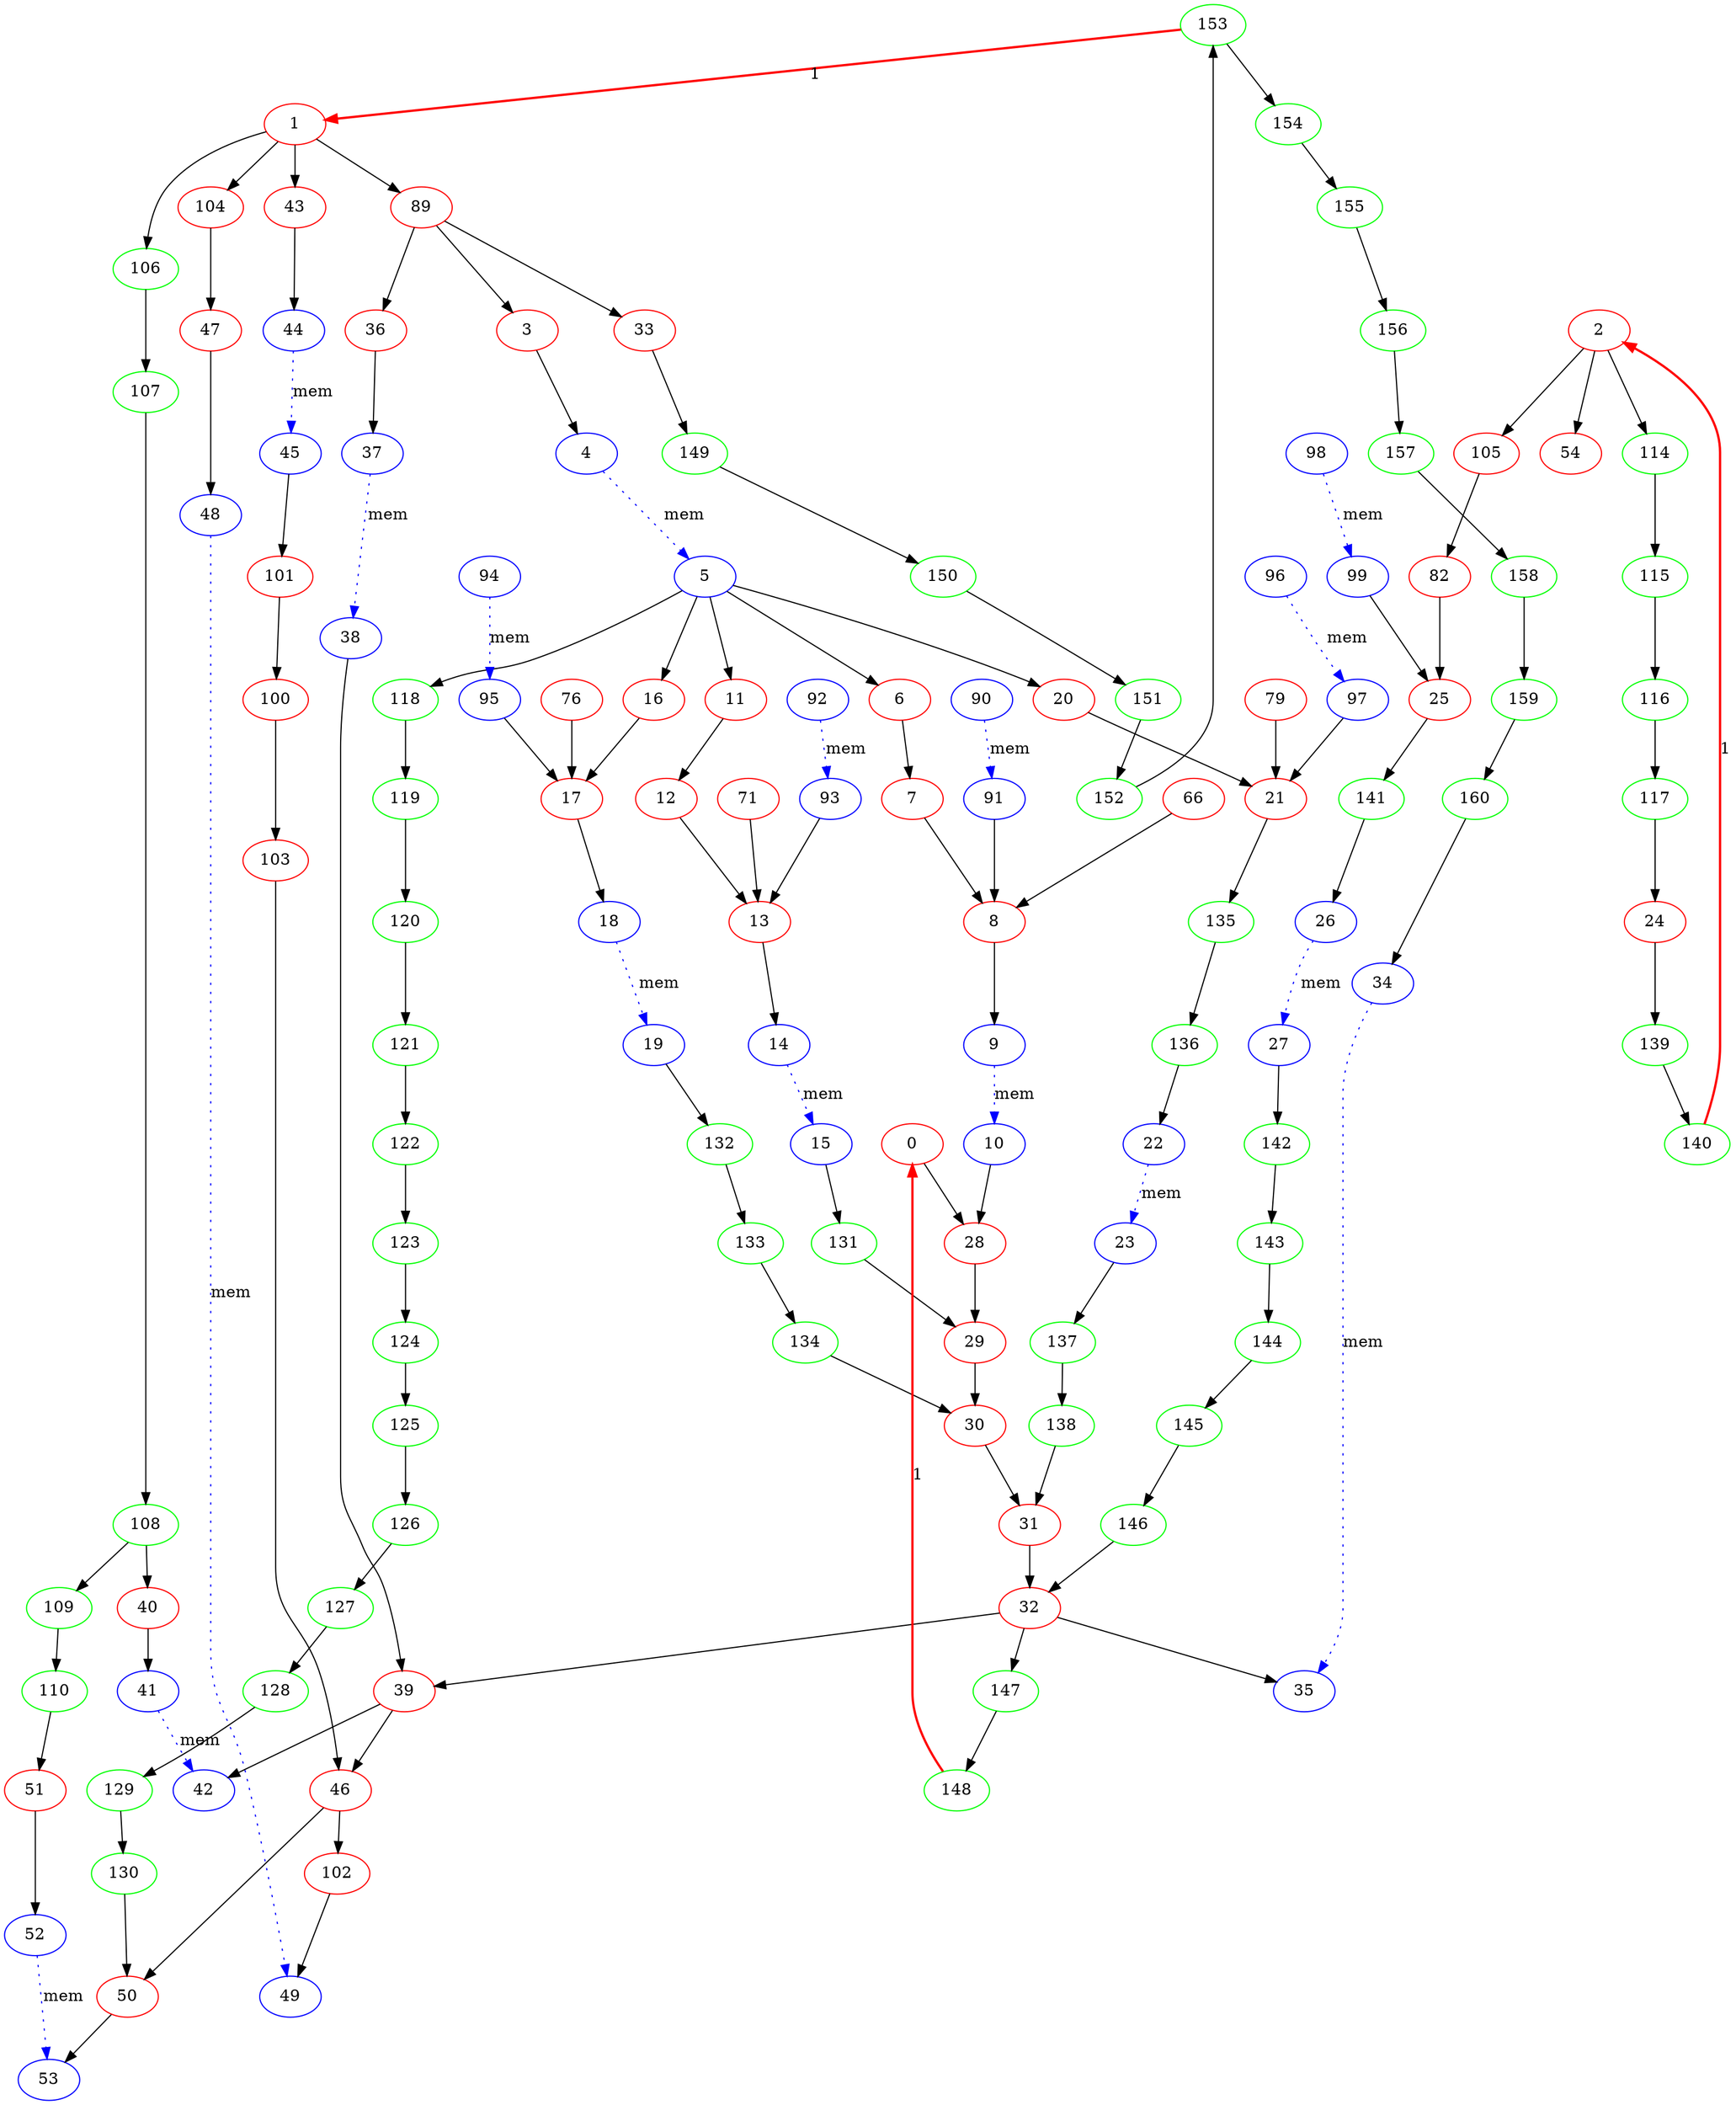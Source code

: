 digraph iso_graph { 
{
0 [color=red ];

1 [color=red ];

2 [color=red ];

3 [color=red ];

4 [color=blue ];

5 [color=blue ];

6 [color=red ];

7 [color=red ];

8 [color=red ];

9 [color=blue ];

10 [color=blue ];

11 [color=red ];

12 [color=red ];

13 [color=red ];

14 [color=blue ];

15 [color=blue ];

16 [color=red ];

17 [color=red ];

18 [color=blue ];

19 [color=blue ];

20 [color=red ];

21 [color=red ];

22 [color=blue ];

23 [color=blue ];

24 [color=red ];

25 [color=red ];

26 [color=blue ];

27 [color=blue ];

28 [color=red ];

29 [color=red ];

30 [color=red ];

31 [color=red ];

32 [color=red ];

33 [color=red ];

34 [color=blue ];

35 [color=blue ];

36 [color=red ];

37 [color=blue ];

38 [color=blue ];

39 [color=red ];

40 [color=red ];

41 [color=blue ];

42 [color=blue ];

43 [color=red ];

44 [color=blue ];

45 [color=blue ];

46 [color=red ];

47 [color=red ];

48 [color=blue ];

49 [color=blue ];

50 [color=red ];

51 [color=red ];

52 [color=blue ];

53 [color=blue ];

54 [color=red ];

66 [color=red ];

71 [color=red ];

76 [color=red ];

79 [color=red ];

82 [color=red ];

89 [color=red ];

90 [color=blue ];

91 [color=blue ];

92 [color=blue ];

93 [color=blue ];

94 [color=blue ];

95 [color=blue ];

96 [color=blue ];

97 [color=blue ];

98 [color=blue ];

99 [color=blue ];

100 [color=red ];

101 [color=red ];

102 [color=red ];

103 [color=red ];

104 [color=red ];

105 [color=red ];

106 [color=green ];

107 [color=green ];

108 [color=green ];

106 [color=green ];

107 [color=green ];

108 [color=green ];

109 [color=green ];

110 [color=green ];

114 [color=green ];

115 [color=green ];

116 [color=green ];

117 [color=green ];

118 [color=green ];

119 [color=green ];

120 [color=green ];

121 [color=green ];

122 [color=green ];

123 [color=green ];

124 [color=green ];

125 [color=green ];

126 [color=green ];

127 [color=green ];

128 [color=green ];

129 [color=green ];

130 [color=green ];

131 [color=green ];

132 [color=green ];

133 [color=green ];

134 [color=green ];

135 [color=green ];

136 [color=green ];

137 [color=green ];

138 [color=green ];

139 [color=green ];

140 [color=green ];

141 [color=green ];

142 [color=green ];

143 [color=green ];

144 [color=green ];

145 [color=green ];

146 [color=green ];

147 [color=green ];

148 [color=green ];

149 [color=green ];

150 [color=green ];

151 [color=green ];

152 [color=green ];

153 [color=green ];

149 [color=green ];

150 [color=green ];

151 [color=green ];

152 [color=green ];

153 [color=green ];

154 [color=green ];

155 [color=green ];

156 [color=green ];

157 [color=green ];

158 [color=green ];

159 [color=green ];

160 [color=green ];
4 -> 5 [style=dotted, color=blue, label= mem] 
9 -> 10 [style=dotted, color=blue, label= mem] 
14 -> 15 [style=dotted, color=blue, label= mem] 
18 -> 19 [style=dotted, color=blue, label= mem] 
22 -> 23 [style=dotted, color=blue, label= mem] 
44 -> 45 [style=dotted, color=blue, label= mem] 
26 -> 27 [style=dotted, color=blue, label= mem] 
34 -> 35 [style=dotted, color=blue, label= mem] 
37 -> 38 [style=dotted, color=blue, label= mem] 
41 -> 42 [style=dotted, color=blue, label= mem] 
6 -> 7
48 -> 49 [style=dotted, color=blue, label= mem] 
52 -> 53 [style=dotted, color=blue, label= mem] 
3 -> 4
5 -> 6
7 -> 8
66 -> 8
8 -> 9
5 -> 11
11 -> 12
12 -> 13
71 -> 13
13 -> 14
5 -> 16
16 -> 17
76 -> 17
17 -> 18
5 -> 20
20 -> 21
79 -> 21
1 -> 89
89 -> 3
89 -> 33
89 -> 36
82 -> 25
10 -> 28
0 -> 28
28 -> 29
29 -> 30
30 -> 31
31 -> 32
32 -> 35
36 -> 37
38 -> 39
32 -> 39
39 -> 42
40 -> 41
1 -> 43
43 -> 44
39 -> 46
47 -> 48
46 -> 50
50 -> 53
51 -> 52
2 -> 54
160 -> 34
90 -> 91 [style=dotted, color=blue, label= mem] 
91 -> 8
92 -> 93 [style=dotted, color=blue, label= mem] 
93 -> 13
94 -> 95 [style=dotted, color=blue, label= mem] 
95 -> 17
96 -> 97 [style=dotted, color=blue, label= mem] 
97 -> 21
98 -> 99 [style=dotted, color=blue, label= mem] 
99 -> 25
45 -> 101
101 -> 100
46 -> 102
102 -> 49
100 -> 103
103 -> 46
1 -> 104
104 -> 47
2 -> 105
105 -> 82
154 -> 155
33 -> 149
149 -> 150
157 -> 158
158 -> 159
1 -> 106
106 -> 107
107 -> 108
108 -> 40
108 -> 109
109 -> 110
110 -> 51
156 -> 157
2 -> 114
114 -> 115
115 -> 116
116 -> 117
117 -> 24
153 -> 154
5 -> 118
118 -> 119
119 -> 120
120 -> 121
125 -> 126
121 -> 122
122 -> 123
123 -> 124
124 -> 125
126 -> 127
127 -> 128
128 -> 129
129 -> 130
130 -> 50
15 -> 131
131 -> 29
19 -> 132
132 -> 133
133 -> 134
134 -> 30
21 -> 135
135 -> 136
136 -> 22
23 -> 137
137 -> 138
138 -> 31
24 -> 139
139 -> 140
140 -> 2 [style=bold, color=red, label=1] 
25 -> 141
141 -> 26
27 -> 142
142 -> 143
143 -> 144
144 -> 145
145 -> 146
146 -> 32
155 -> 156
32 -> 147
147 -> 148
148 -> 0 [style=bold, color=red, label=1] 
150 -> 151
151 -> 152
152 -> 153
153 -> 1 [style=bold, color=red, label=1] 
159 -> 160

}

}